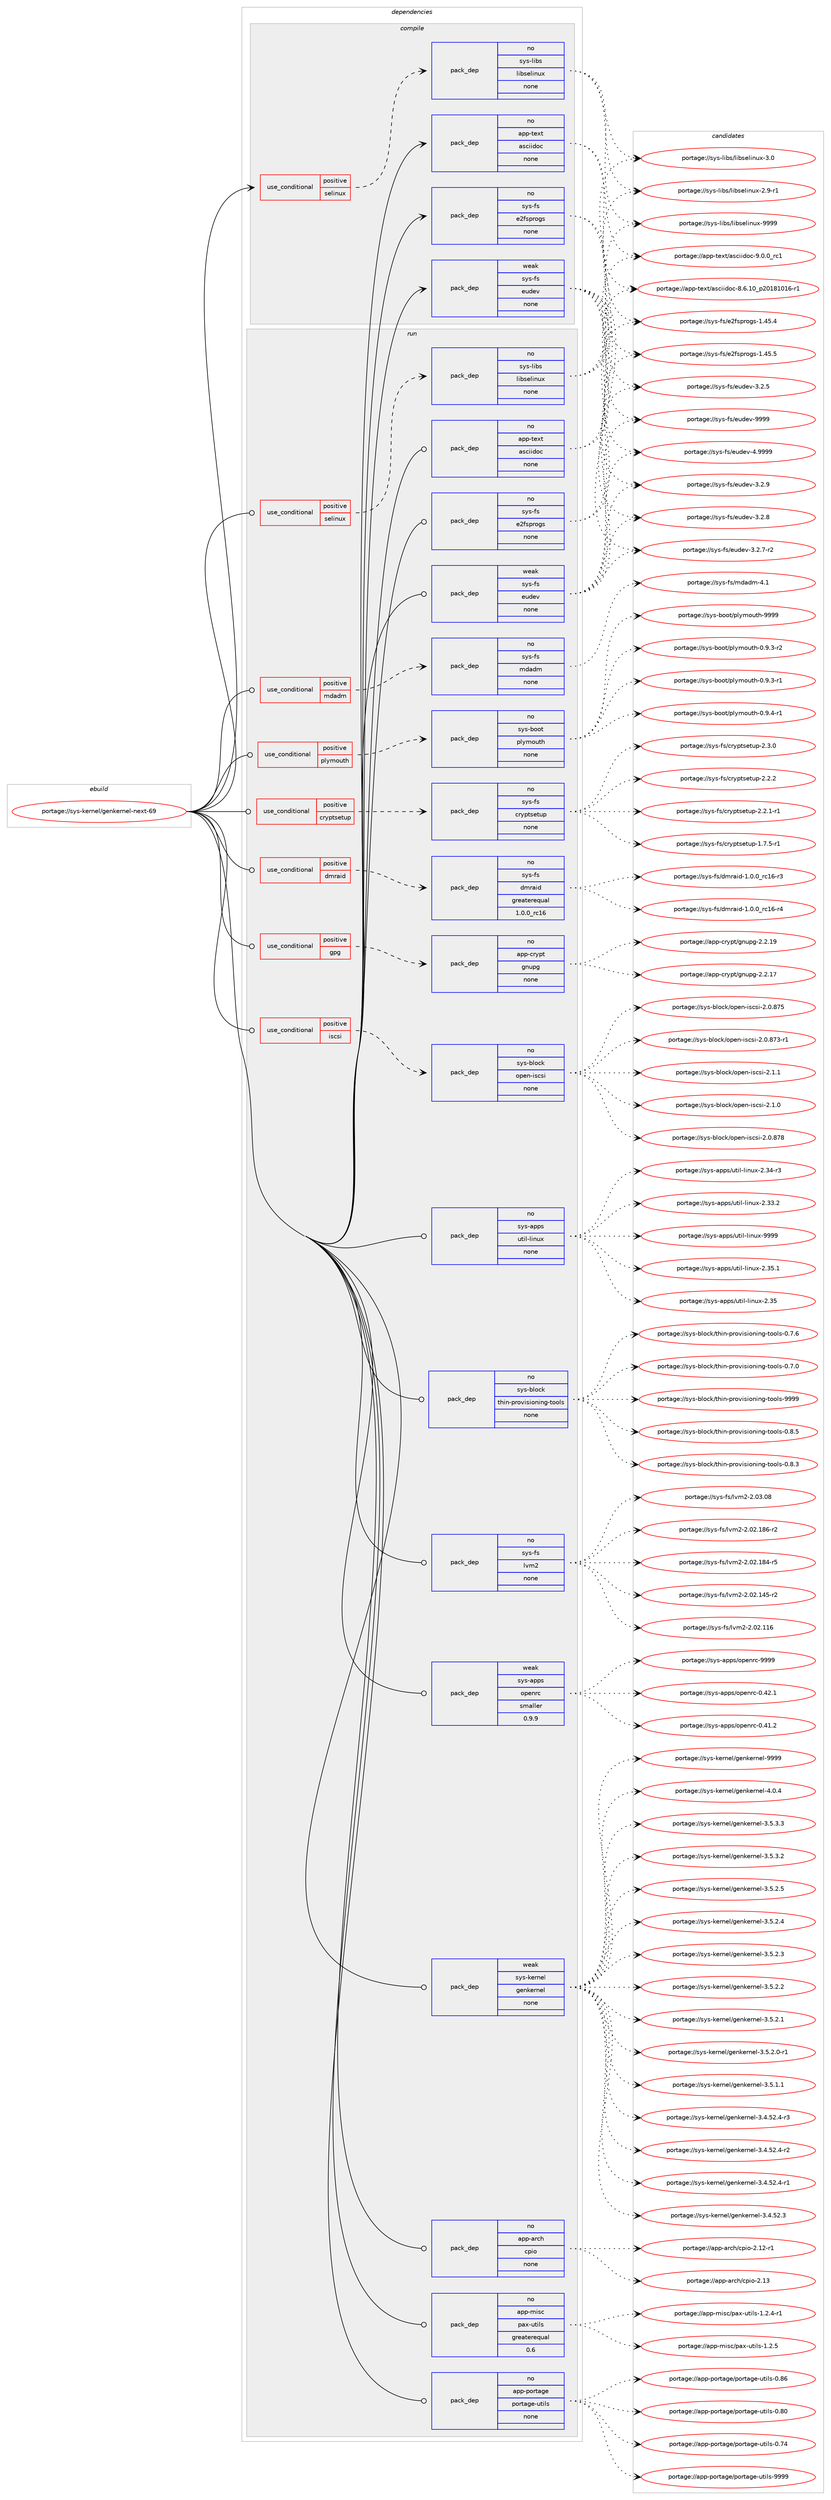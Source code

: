 digraph prolog {

# *************
# Graph options
# *************

newrank=true;
concentrate=true;
compound=true;
graph [rankdir=LR,fontname=Helvetica,fontsize=10,ranksep=1.5];#, ranksep=2.5, nodesep=0.2];
edge  [arrowhead=vee];
node  [fontname=Helvetica,fontsize=10];

# **********
# The ebuild
# **********

subgraph cluster_leftcol {
color=gray;
rank=same;
label=<<i>ebuild</i>>;
id [label="portage://sys-kernel/genkernel-next-69", color=red, width=4, href="../sys-kernel/genkernel-next-69.svg"];
}

# ****************
# The dependencies
# ****************

subgraph cluster_midcol {
color=gray;
label=<<i>dependencies</i>>;
subgraph cluster_compile {
fillcolor="#eeeeee";
style=filled;
label=<<i>compile</i>>;
subgraph cond3524 {
dependency22767 [label=<<TABLE BORDER="0" CELLBORDER="1" CELLSPACING="0" CELLPADDING="4"><TR><TD ROWSPAN="3" CELLPADDING="10">use_conditional</TD></TR><TR><TD>positive</TD></TR><TR><TD>selinux</TD></TR></TABLE>>, shape=none, color=red];
subgraph pack18634 {
dependency22768 [label=<<TABLE BORDER="0" CELLBORDER="1" CELLSPACING="0" CELLPADDING="4" WIDTH="220"><TR><TD ROWSPAN="6" CELLPADDING="30">pack_dep</TD></TR><TR><TD WIDTH="110">no</TD></TR><TR><TD>sys-libs</TD></TR><TR><TD>libselinux</TD></TR><TR><TD>none</TD></TR><TR><TD></TD></TR></TABLE>>, shape=none, color=blue];
}
dependency22767:e -> dependency22768:w [weight=20,style="dashed",arrowhead="vee"];
}
id:e -> dependency22767:w [weight=20,style="solid",arrowhead="vee"];
subgraph pack18635 {
dependency22769 [label=<<TABLE BORDER="0" CELLBORDER="1" CELLSPACING="0" CELLPADDING="4" WIDTH="220"><TR><TD ROWSPAN="6" CELLPADDING="30">pack_dep</TD></TR><TR><TD WIDTH="110">no</TD></TR><TR><TD>app-text</TD></TR><TR><TD>asciidoc</TD></TR><TR><TD>none</TD></TR><TR><TD></TD></TR></TABLE>>, shape=none, color=blue];
}
id:e -> dependency22769:w [weight=20,style="solid",arrowhead="vee"];
subgraph pack18636 {
dependency22770 [label=<<TABLE BORDER="0" CELLBORDER="1" CELLSPACING="0" CELLPADDING="4" WIDTH="220"><TR><TD ROWSPAN="6" CELLPADDING="30">pack_dep</TD></TR><TR><TD WIDTH="110">no</TD></TR><TR><TD>sys-fs</TD></TR><TR><TD>e2fsprogs</TD></TR><TR><TD>none</TD></TR><TR><TD></TD></TR></TABLE>>, shape=none, color=blue];
}
id:e -> dependency22770:w [weight=20,style="solid",arrowhead="vee"];
subgraph pack18637 {
dependency22771 [label=<<TABLE BORDER="0" CELLBORDER="1" CELLSPACING="0" CELLPADDING="4" WIDTH="220"><TR><TD ROWSPAN="6" CELLPADDING="30">pack_dep</TD></TR><TR><TD WIDTH="110">weak</TD></TR><TR><TD>sys-fs</TD></TR><TR><TD>eudev</TD></TR><TR><TD>none</TD></TR><TR><TD></TD></TR></TABLE>>, shape=none, color=blue];
}
id:e -> dependency22771:w [weight=20,style="solid",arrowhead="vee"];
}
subgraph cluster_compileandrun {
fillcolor="#eeeeee";
style=filled;
label=<<i>compile and run</i>>;
}
subgraph cluster_run {
fillcolor="#eeeeee";
style=filled;
label=<<i>run</i>>;
subgraph cond3525 {
dependency22772 [label=<<TABLE BORDER="0" CELLBORDER="1" CELLSPACING="0" CELLPADDING="4"><TR><TD ROWSPAN="3" CELLPADDING="10">use_conditional</TD></TR><TR><TD>positive</TD></TR><TR><TD>cryptsetup</TD></TR></TABLE>>, shape=none, color=red];
subgraph pack18638 {
dependency22773 [label=<<TABLE BORDER="0" CELLBORDER="1" CELLSPACING="0" CELLPADDING="4" WIDTH="220"><TR><TD ROWSPAN="6" CELLPADDING="30">pack_dep</TD></TR><TR><TD WIDTH="110">no</TD></TR><TR><TD>sys-fs</TD></TR><TR><TD>cryptsetup</TD></TR><TR><TD>none</TD></TR><TR><TD></TD></TR></TABLE>>, shape=none, color=blue];
}
dependency22772:e -> dependency22773:w [weight=20,style="dashed",arrowhead="vee"];
}
id:e -> dependency22772:w [weight=20,style="solid",arrowhead="odot"];
subgraph cond3526 {
dependency22774 [label=<<TABLE BORDER="0" CELLBORDER="1" CELLSPACING="0" CELLPADDING="4"><TR><TD ROWSPAN="3" CELLPADDING="10">use_conditional</TD></TR><TR><TD>positive</TD></TR><TR><TD>dmraid</TD></TR></TABLE>>, shape=none, color=red];
subgraph pack18639 {
dependency22775 [label=<<TABLE BORDER="0" CELLBORDER="1" CELLSPACING="0" CELLPADDING="4" WIDTH="220"><TR><TD ROWSPAN="6" CELLPADDING="30">pack_dep</TD></TR><TR><TD WIDTH="110">no</TD></TR><TR><TD>sys-fs</TD></TR><TR><TD>dmraid</TD></TR><TR><TD>greaterequal</TD></TR><TR><TD>1.0.0_rc16</TD></TR></TABLE>>, shape=none, color=blue];
}
dependency22774:e -> dependency22775:w [weight=20,style="dashed",arrowhead="vee"];
}
id:e -> dependency22774:w [weight=20,style="solid",arrowhead="odot"];
subgraph cond3527 {
dependency22776 [label=<<TABLE BORDER="0" CELLBORDER="1" CELLSPACING="0" CELLPADDING="4"><TR><TD ROWSPAN="3" CELLPADDING="10">use_conditional</TD></TR><TR><TD>positive</TD></TR><TR><TD>gpg</TD></TR></TABLE>>, shape=none, color=red];
subgraph pack18640 {
dependency22777 [label=<<TABLE BORDER="0" CELLBORDER="1" CELLSPACING="0" CELLPADDING="4" WIDTH="220"><TR><TD ROWSPAN="6" CELLPADDING="30">pack_dep</TD></TR><TR><TD WIDTH="110">no</TD></TR><TR><TD>app-crypt</TD></TR><TR><TD>gnupg</TD></TR><TR><TD>none</TD></TR><TR><TD></TD></TR></TABLE>>, shape=none, color=blue];
}
dependency22776:e -> dependency22777:w [weight=20,style="dashed",arrowhead="vee"];
}
id:e -> dependency22776:w [weight=20,style="solid",arrowhead="odot"];
subgraph cond3528 {
dependency22778 [label=<<TABLE BORDER="0" CELLBORDER="1" CELLSPACING="0" CELLPADDING="4"><TR><TD ROWSPAN="3" CELLPADDING="10">use_conditional</TD></TR><TR><TD>positive</TD></TR><TR><TD>iscsi</TD></TR></TABLE>>, shape=none, color=red];
subgraph pack18641 {
dependency22779 [label=<<TABLE BORDER="0" CELLBORDER="1" CELLSPACING="0" CELLPADDING="4" WIDTH="220"><TR><TD ROWSPAN="6" CELLPADDING="30">pack_dep</TD></TR><TR><TD WIDTH="110">no</TD></TR><TR><TD>sys-block</TD></TR><TR><TD>open-iscsi</TD></TR><TR><TD>none</TD></TR><TR><TD></TD></TR></TABLE>>, shape=none, color=blue];
}
dependency22778:e -> dependency22779:w [weight=20,style="dashed",arrowhead="vee"];
}
id:e -> dependency22778:w [weight=20,style="solid",arrowhead="odot"];
subgraph cond3529 {
dependency22780 [label=<<TABLE BORDER="0" CELLBORDER="1" CELLSPACING="0" CELLPADDING="4"><TR><TD ROWSPAN="3" CELLPADDING="10">use_conditional</TD></TR><TR><TD>positive</TD></TR><TR><TD>mdadm</TD></TR></TABLE>>, shape=none, color=red];
subgraph pack18642 {
dependency22781 [label=<<TABLE BORDER="0" CELLBORDER="1" CELLSPACING="0" CELLPADDING="4" WIDTH="220"><TR><TD ROWSPAN="6" CELLPADDING="30">pack_dep</TD></TR><TR><TD WIDTH="110">no</TD></TR><TR><TD>sys-fs</TD></TR><TR><TD>mdadm</TD></TR><TR><TD>none</TD></TR><TR><TD></TD></TR></TABLE>>, shape=none, color=blue];
}
dependency22780:e -> dependency22781:w [weight=20,style="dashed",arrowhead="vee"];
}
id:e -> dependency22780:w [weight=20,style="solid",arrowhead="odot"];
subgraph cond3530 {
dependency22782 [label=<<TABLE BORDER="0" CELLBORDER="1" CELLSPACING="0" CELLPADDING="4"><TR><TD ROWSPAN="3" CELLPADDING="10">use_conditional</TD></TR><TR><TD>positive</TD></TR><TR><TD>plymouth</TD></TR></TABLE>>, shape=none, color=red];
subgraph pack18643 {
dependency22783 [label=<<TABLE BORDER="0" CELLBORDER="1" CELLSPACING="0" CELLPADDING="4" WIDTH="220"><TR><TD ROWSPAN="6" CELLPADDING="30">pack_dep</TD></TR><TR><TD WIDTH="110">no</TD></TR><TR><TD>sys-boot</TD></TR><TR><TD>plymouth</TD></TR><TR><TD>none</TD></TR><TR><TD></TD></TR></TABLE>>, shape=none, color=blue];
}
dependency22782:e -> dependency22783:w [weight=20,style="dashed",arrowhead="vee"];
}
id:e -> dependency22782:w [weight=20,style="solid",arrowhead="odot"];
subgraph cond3531 {
dependency22784 [label=<<TABLE BORDER="0" CELLBORDER="1" CELLSPACING="0" CELLPADDING="4"><TR><TD ROWSPAN="3" CELLPADDING="10">use_conditional</TD></TR><TR><TD>positive</TD></TR><TR><TD>selinux</TD></TR></TABLE>>, shape=none, color=red];
subgraph pack18644 {
dependency22785 [label=<<TABLE BORDER="0" CELLBORDER="1" CELLSPACING="0" CELLPADDING="4" WIDTH="220"><TR><TD ROWSPAN="6" CELLPADDING="30">pack_dep</TD></TR><TR><TD WIDTH="110">no</TD></TR><TR><TD>sys-libs</TD></TR><TR><TD>libselinux</TD></TR><TR><TD>none</TD></TR><TR><TD></TD></TR></TABLE>>, shape=none, color=blue];
}
dependency22784:e -> dependency22785:w [weight=20,style="dashed",arrowhead="vee"];
}
id:e -> dependency22784:w [weight=20,style="solid",arrowhead="odot"];
subgraph pack18645 {
dependency22786 [label=<<TABLE BORDER="0" CELLBORDER="1" CELLSPACING="0" CELLPADDING="4" WIDTH="220"><TR><TD ROWSPAN="6" CELLPADDING="30">pack_dep</TD></TR><TR><TD WIDTH="110">no</TD></TR><TR><TD>app-arch</TD></TR><TR><TD>cpio</TD></TR><TR><TD>none</TD></TR><TR><TD></TD></TR></TABLE>>, shape=none, color=blue];
}
id:e -> dependency22786:w [weight=20,style="solid",arrowhead="odot"];
subgraph pack18646 {
dependency22787 [label=<<TABLE BORDER="0" CELLBORDER="1" CELLSPACING="0" CELLPADDING="4" WIDTH="220"><TR><TD ROWSPAN="6" CELLPADDING="30">pack_dep</TD></TR><TR><TD WIDTH="110">no</TD></TR><TR><TD>app-misc</TD></TR><TR><TD>pax-utils</TD></TR><TR><TD>greaterequal</TD></TR><TR><TD>0.6</TD></TR></TABLE>>, shape=none, color=blue];
}
id:e -> dependency22787:w [weight=20,style="solid",arrowhead="odot"];
subgraph pack18647 {
dependency22788 [label=<<TABLE BORDER="0" CELLBORDER="1" CELLSPACING="0" CELLPADDING="4" WIDTH="220"><TR><TD ROWSPAN="6" CELLPADDING="30">pack_dep</TD></TR><TR><TD WIDTH="110">no</TD></TR><TR><TD>app-portage</TD></TR><TR><TD>portage-utils</TD></TR><TR><TD>none</TD></TR><TR><TD></TD></TR></TABLE>>, shape=none, color=blue];
}
id:e -> dependency22788:w [weight=20,style="solid",arrowhead="odot"];
subgraph pack18648 {
dependency22789 [label=<<TABLE BORDER="0" CELLBORDER="1" CELLSPACING="0" CELLPADDING="4" WIDTH="220"><TR><TD ROWSPAN="6" CELLPADDING="30">pack_dep</TD></TR><TR><TD WIDTH="110">no</TD></TR><TR><TD>app-text</TD></TR><TR><TD>asciidoc</TD></TR><TR><TD>none</TD></TR><TR><TD></TD></TR></TABLE>>, shape=none, color=blue];
}
id:e -> dependency22789:w [weight=20,style="solid",arrowhead="odot"];
subgraph pack18649 {
dependency22790 [label=<<TABLE BORDER="0" CELLBORDER="1" CELLSPACING="0" CELLPADDING="4" WIDTH="220"><TR><TD ROWSPAN="6" CELLPADDING="30">pack_dep</TD></TR><TR><TD WIDTH="110">no</TD></TR><TR><TD>sys-apps</TD></TR><TR><TD>util-linux</TD></TR><TR><TD>none</TD></TR><TR><TD></TD></TR></TABLE>>, shape=none, color=blue];
}
id:e -> dependency22790:w [weight=20,style="solid",arrowhead="odot"];
subgraph pack18650 {
dependency22791 [label=<<TABLE BORDER="0" CELLBORDER="1" CELLSPACING="0" CELLPADDING="4" WIDTH="220"><TR><TD ROWSPAN="6" CELLPADDING="30">pack_dep</TD></TR><TR><TD WIDTH="110">no</TD></TR><TR><TD>sys-block</TD></TR><TR><TD>thin-provisioning-tools</TD></TR><TR><TD>none</TD></TR><TR><TD></TD></TR></TABLE>>, shape=none, color=blue];
}
id:e -> dependency22791:w [weight=20,style="solid",arrowhead="odot"];
subgraph pack18651 {
dependency22792 [label=<<TABLE BORDER="0" CELLBORDER="1" CELLSPACING="0" CELLPADDING="4" WIDTH="220"><TR><TD ROWSPAN="6" CELLPADDING="30">pack_dep</TD></TR><TR><TD WIDTH="110">no</TD></TR><TR><TD>sys-fs</TD></TR><TR><TD>e2fsprogs</TD></TR><TR><TD>none</TD></TR><TR><TD></TD></TR></TABLE>>, shape=none, color=blue];
}
id:e -> dependency22792:w [weight=20,style="solid",arrowhead="odot"];
subgraph pack18652 {
dependency22793 [label=<<TABLE BORDER="0" CELLBORDER="1" CELLSPACING="0" CELLPADDING="4" WIDTH="220"><TR><TD ROWSPAN="6" CELLPADDING="30">pack_dep</TD></TR><TR><TD WIDTH="110">no</TD></TR><TR><TD>sys-fs</TD></TR><TR><TD>lvm2</TD></TR><TR><TD>none</TD></TR><TR><TD></TD></TR></TABLE>>, shape=none, color=blue];
}
id:e -> dependency22793:w [weight=20,style="solid",arrowhead="odot"];
subgraph pack18653 {
dependency22794 [label=<<TABLE BORDER="0" CELLBORDER="1" CELLSPACING="0" CELLPADDING="4" WIDTH="220"><TR><TD ROWSPAN="6" CELLPADDING="30">pack_dep</TD></TR><TR><TD WIDTH="110">weak</TD></TR><TR><TD>sys-apps</TD></TR><TR><TD>openrc</TD></TR><TR><TD>smaller</TD></TR><TR><TD>0.9.9</TD></TR></TABLE>>, shape=none, color=blue];
}
id:e -> dependency22794:w [weight=20,style="solid",arrowhead="odot"];
subgraph pack18654 {
dependency22795 [label=<<TABLE BORDER="0" CELLBORDER="1" CELLSPACING="0" CELLPADDING="4" WIDTH="220"><TR><TD ROWSPAN="6" CELLPADDING="30">pack_dep</TD></TR><TR><TD WIDTH="110">weak</TD></TR><TR><TD>sys-fs</TD></TR><TR><TD>eudev</TD></TR><TR><TD>none</TD></TR><TR><TD></TD></TR></TABLE>>, shape=none, color=blue];
}
id:e -> dependency22795:w [weight=20,style="solid",arrowhead="odot"];
subgraph pack18655 {
dependency22796 [label=<<TABLE BORDER="0" CELLBORDER="1" CELLSPACING="0" CELLPADDING="4" WIDTH="220"><TR><TD ROWSPAN="6" CELLPADDING="30">pack_dep</TD></TR><TR><TD WIDTH="110">weak</TD></TR><TR><TD>sys-kernel</TD></TR><TR><TD>genkernel</TD></TR><TR><TD>none</TD></TR><TR><TD></TD></TR></TABLE>>, shape=none, color=blue];
}
id:e -> dependency22796:w [weight=20,style="solid",arrowhead="odot"];
}
}

# **************
# The candidates
# **************

subgraph cluster_choices {
rank=same;
color=gray;
label=<<i>candidates</i>>;

subgraph choice18634 {
color=black;
nodesep=1;
choice115121115451081059811547108105981151011081051101171204557575757 [label="portage://sys-libs/libselinux-9999", color=red, width=4,href="../sys-libs/libselinux-9999.svg"];
choice1151211154510810598115471081059811510110810511011712045514648 [label="portage://sys-libs/libselinux-3.0", color=red, width=4,href="../sys-libs/libselinux-3.0.svg"];
choice11512111545108105981154710810598115101108105110117120455046574511449 [label="portage://sys-libs/libselinux-2.9-r1", color=red, width=4,href="../sys-libs/libselinux-2.9-r1.svg"];
dependency22768:e -> choice115121115451081059811547108105981151011081051101171204557575757:w [style=dotted,weight="100"];
dependency22768:e -> choice1151211154510810598115471081059811510110810511011712045514648:w [style=dotted,weight="100"];
dependency22768:e -> choice11512111545108105981154710810598115101108105110117120455046574511449:w [style=dotted,weight="100"];
}
subgraph choice18635 {
color=black;
nodesep=1;
choice971121124511610112011647971159910510510011199455746484648951149949 [label="portage://app-text/asciidoc-9.0.0_rc1", color=red, width=4,href="../app-text/asciidoc-9.0.0_rc1.svg"];
choice971121124511610112011647971159910510510011199455646544649489511250484956494849544511449 [label="portage://app-text/asciidoc-8.6.10_p20181016-r1", color=red, width=4,href="../app-text/asciidoc-8.6.10_p20181016-r1.svg"];
dependency22769:e -> choice971121124511610112011647971159910510510011199455746484648951149949:w [style=dotted,weight="100"];
dependency22769:e -> choice971121124511610112011647971159910510510011199455646544649489511250484956494849544511449:w [style=dotted,weight="100"];
}
subgraph choice18636 {
color=black;
nodesep=1;
choice11512111545102115471015010211511211411110311545494652534653 [label="portage://sys-fs/e2fsprogs-1.45.5", color=red, width=4,href="../sys-fs/e2fsprogs-1.45.5.svg"];
choice11512111545102115471015010211511211411110311545494652534652 [label="portage://sys-fs/e2fsprogs-1.45.4", color=red, width=4,href="../sys-fs/e2fsprogs-1.45.4.svg"];
dependency22770:e -> choice11512111545102115471015010211511211411110311545494652534653:w [style=dotted,weight="100"];
dependency22770:e -> choice11512111545102115471015010211511211411110311545494652534652:w [style=dotted,weight="100"];
}
subgraph choice18637 {
color=black;
nodesep=1;
choice11512111545102115471011171001011184557575757 [label="portage://sys-fs/eudev-9999", color=red, width=4,href="../sys-fs/eudev-9999.svg"];
choice115121115451021154710111710010111845524657575757 [label="portage://sys-fs/eudev-4.9999", color=red, width=4,href="../sys-fs/eudev-4.9999.svg"];
choice1151211154510211547101117100101118455146504657 [label="portage://sys-fs/eudev-3.2.9", color=red, width=4,href="../sys-fs/eudev-3.2.9.svg"];
choice1151211154510211547101117100101118455146504656 [label="portage://sys-fs/eudev-3.2.8", color=red, width=4,href="../sys-fs/eudev-3.2.8.svg"];
choice11512111545102115471011171001011184551465046554511450 [label="portage://sys-fs/eudev-3.2.7-r2", color=red, width=4,href="../sys-fs/eudev-3.2.7-r2.svg"];
choice1151211154510211547101117100101118455146504653 [label="portage://sys-fs/eudev-3.2.5", color=red, width=4,href="../sys-fs/eudev-3.2.5.svg"];
dependency22771:e -> choice11512111545102115471011171001011184557575757:w [style=dotted,weight="100"];
dependency22771:e -> choice115121115451021154710111710010111845524657575757:w [style=dotted,weight="100"];
dependency22771:e -> choice1151211154510211547101117100101118455146504657:w [style=dotted,weight="100"];
dependency22771:e -> choice1151211154510211547101117100101118455146504656:w [style=dotted,weight="100"];
dependency22771:e -> choice11512111545102115471011171001011184551465046554511450:w [style=dotted,weight="100"];
dependency22771:e -> choice1151211154510211547101117100101118455146504653:w [style=dotted,weight="100"];
}
subgraph choice18638 {
color=black;
nodesep=1;
choice115121115451021154799114121112116115101116117112455046514648 [label="portage://sys-fs/cryptsetup-2.3.0", color=red, width=4,href="../sys-fs/cryptsetup-2.3.0.svg"];
choice115121115451021154799114121112116115101116117112455046504650 [label="portage://sys-fs/cryptsetup-2.2.2", color=red, width=4,href="../sys-fs/cryptsetup-2.2.2.svg"];
choice1151211154510211547991141211121161151011161171124550465046494511449 [label="portage://sys-fs/cryptsetup-2.2.1-r1", color=red, width=4,href="../sys-fs/cryptsetup-2.2.1-r1.svg"];
choice1151211154510211547991141211121161151011161171124549465546534511449 [label="portage://sys-fs/cryptsetup-1.7.5-r1", color=red, width=4,href="../sys-fs/cryptsetup-1.7.5-r1.svg"];
dependency22773:e -> choice115121115451021154799114121112116115101116117112455046514648:w [style=dotted,weight="100"];
dependency22773:e -> choice115121115451021154799114121112116115101116117112455046504650:w [style=dotted,weight="100"];
dependency22773:e -> choice1151211154510211547991141211121161151011161171124550465046494511449:w [style=dotted,weight="100"];
dependency22773:e -> choice1151211154510211547991141211121161151011161171124549465546534511449:w [style=dotted,weight="100"];
}
subgraph choice18639 {
color=black;
nodesep=1;
choice115121115451021154710010911497105100454946484648951149949544511452 [label="portage://sys-fs/dmraid-1.0.0_rc16-r4", color=red, width=4,href="../sys-fs/dmraid-1.0.0_rc16-r4.svg"];
choice115121115451021154710010911497105100454946484648951149949544511451 [label="portage://sys-fs/dmraid-1.0.0_rc16-r3", color=red, width=4,href="../sys-fs/dmraid-1.0.0_rc16-r3.svg"];
dependency22775:e -> choice115121115451021154710010911497105100454946484648951149949544511452:w [style=dotted,weight="100"];
dependency22775:e -> choice115121115451021154710010911497105100454946484648951149949544511451:w [style=dotted,weight="100"];
}
subgraph choice18640 {
color=black;
nodesep=1;
choice9711211245991141211121164710311011711210345504650464957 [label="portage://app-crypt/gnupg-2.2.19", color=red, width=4,href="../app-crypt/gnupg-2.2.19.svg"];
choice9711211245991141211121164710311011711210345504650464955 [label="portage://app-crypt/gnupg-2.2.17", color=red, width=4,href="../app-crypt/gnupg-2.2.17.svg"];
dependency22777:e -> choice9711211245991141211121164710311011711210345504650464957:w [style=dotted,weight="100"];
dependency22777:e -> choice9711211245991141211121164710311011711210345504650464955:w [style=dotted,weight="100"];
}
subgraph choice18641 {
color=black;
nodesep=1;
choice115121115459810811199107471111121011104510511599115105455046494649 [label="portage://sys-block/open-iscsi-2.1.1", color=red, width=4,href="../sys-block/open-iscsi-2.1.1.svg"];
choice115121115459810811199107471111121011104510511599115105455046494648 [label="portage://sys-block/open-iscsi-2.1.0", color=red, width=4,href="../sys-block/open-iscsi-2.1.0.svg"];
choice1151211154598108111991074711111210111045105115991151054550464846565556 [label="portage://sys-block/open-iscsi-2.0.878", color=red, width=4,href="../sys-block/open-iscsi-2.0.878.svg"];
choice1151211154598108111991074711111210111045105115991151054550464846565553 [label="portage://sys-block/open-iscsi-2.0.875", color=red, width=4,href="../sys-block/open-iscsi-2.0.875.svg"];
choice11512111545981081119910747111112101110451051159911510545504648465655514511449 [label="portage://sys-block/open-iscsi-2.0.873-r1", color=red, width=4,href="../sys-block/open-iscsi-2.0.873-r1.svg"];
dependency22779:e -> choice115121115459810811199107471111121011104510511599115105455046494649:w [style=dotted,weight="100"];
dependency22779:e -> choice115121115459810811199107471111121011104510511599115105455046494648:w [style=dotted,weight="100"];
dependency22779:e -> choice1151211154598108111991074711111210111045105115991151054550464846565556:w [style=dotted,weight="100"];
dependency22779:e -> choice1151211154598108111991074711111210111045105115991151054550464846565553:w [style=dotted,weight="100"];
dependency22779:e -> choice11512111545981081119910747111112101110451051159911510545504648465655514511449:w [style=dotted,weight="100"];
}
subgraph choice18642 {
color=black;
nodesep=1;
choice11512111545102115471091009710010945524649 [label="portage://sys-fs/mdadm-4.1", color=red, width=4,href="../sys-fs/mdadm-4.1.svg"];
dependency22781:e -> choice11512111545102115471091009710010945524649:w [style=dotted,weight="100"];
}
subgraph choice18643 {
color=black;
nodesep=1;
choice1151211154598111111116471121081211091111171161044557575757 [label="portage://sys-boot/plymouth-9999", color=red, width=4,href="../sys-boot/plymouth-9999.svg"];
choice1151211154598111111116471121081211091111171161044548465746524511449 [label="portage://sys-boot/plymouth-0.9.4-r1", color=red, width=4,href="../sys-boot/plymouth-0.9.4-r1.svg"];
choice1151211154598111111116471121081211091111171161044548465746514511450 [label="portage://sys-boot/plymouth-0.9.3-r2", color=red, width=4,href="../sys-boot/plymouth-0.9.3-r2.svg"];
choice1151211154598111111116471121081211091111171161044548465746514511449 [label="portage://sys-boot/plymouth-0.9.3-r1", color=red, width=4,href="../sys-boot/plymouth-0.9.3-r1.svg"];
dependency22783:e -> choice1151211154598111111116471121081211091111171161044557575757:w [style=dotted,weight="100"];
dependency22783:e -> choice1151211154598111111116471121081211091111171161044548465746524511449:w [style=dotted,weight="100"];
dependency22783:e -> choice1151211154598111111116471121081211091111171161044548465746514511450:w [style=dotted,weight="100"];
dependency22783:e -> choice1151211154598111111116471121081211091111171161044548465746514511449:w [style=dotted,weight="100"];
}
subgraph choice18644 {
color=black;
nodesep=1;
choice115121115451081059811547108105981151011081051101171204557575757 [label="portage://sys-libs/libselinux-9999", color=red, width=4,href="../sys-libs/libselinux-9999.svg"];
choice1151211154510810598115471081059811510110810511011712045514648 [label="portage://sys-libs/libselinux-3.0", color=red, width=4,href="../sys-libs/libselinux-3.0.svg"];
choice11512111545108105981154710810598115101108105110117120455046574511449 [label="portage://sys-libs/libselinux-2.9-r1", color=red, width=4,href="../sys-libs/libselinux-2.9-r1.svg"];
dependency22785:e -> choice115121115451081059811547108105981151011081051101171204557575757:w [style=dotted,weight="100"];
dependency22785:e -> choice1151211154510810598115471081059811510110810511011712045514648:w [style=dotted,weight="100"];
dependency22785:e -> choice11512111545108105981154710810598115101108105110117120455046574511449:w [style=dotted,weight="100"];
}
subgraph choice18645 {
color=black;
nodesep=1;
choice9711211245971149910447991121051114550464951 [label="portage://app-arch/cpio-2.13", color=red, width=4,href="../app-arch/cpio-2.13.svg"];
choice97112112459711499104479911210511145504649504511449 [label="portage://app-arch/cpio-2.12-r1", color=red, width=4,href="../app-arch/cpio-2.12-r1.svg"];
dependency22786:e -> choice9711211245971149910447991121051114550464951:w [style=dotted,weight="100"];
dependency22786:e -> choice97112112459711499104479911210511145504649504511449:w [style=dotted,weight="100"];
}
subgraph choice18646 {
color=black;
nodesep=1;
choice971121124510910511599471129712045117116105108115454946504653 [label="portage://app-misc/pax-utils-1.2.5", color=red, width=4,href="../app-misc/pax-utils-1.2.5.svg"];
choice9711211245109105115994711297120451171161051081154549465046524511449 [label="portage://app-misc/pax-utils-1.2.4-r1", color=red, width=4,href="../app-misc/pax-utils-1.2.4-r1.svg"];
dependency22787:e -> choice971121124510910511599471129712045117116105108115454946504653:w [style=dotted,weight="100"];
dependency22787:e -> choice9711211245109105115994711297120451171161051081154549465046524511449:w [style=dotted,weight="100"];
}
subgraph choice18647 {
color=black;
nodesep=1;
choice9711211245112111114116971031014711211111411697103101451171161051081154557575757 [label="portage://app-portage/portage-utils-9999", color=red, width=4,href="../app-portage/portage-utils-9999.svg"];
choice9711211245112111114116971031014711211111411697103101451171161051081154548465654 [label="portage://app-portage/portage-utils-0.86", color=red, width=4,href="../app-portage/portage-utils-0.86.svg"];
choice9711211245112111114116971031014711211111411697103101451171161051081154548465648 [label="portage://app-portage/portage-utils-0.80", color=red, width=4,href="../app-portage/portage-utils-0.80.svg"];
choice9711211245112111114116971031014711211111411697103101451171161051081154548465552 [label="portage://app-portage/portage-utils-0.74", color=red, width=4,href="../app-portage/portage-utils-0.74.svg"];
dependency22788:e -> choice9711211245112111114116971031014711211111411697103101451171161051081154557575757:w [style=dotted,weight="100"];
dependency22788:e -> choice9711211245112111114116971031014711211111411697103101451171161051081154548465654:w [style=dotted,weight="100"];
dependency22788:e -> choice9711211245112111114116971031014711211111411697103101451171161051081154548465648:w [style=dotted,weight="100"];
dependency22788:e -> choice9711211245112111114116971031014711211111411697103101451171161051081154548465552:w [style=dotted,weight="100"];
}
subgraph choice18648 {
color=black;
nodesep=1;
choice971121124511610112011647971159910510510011199455746484648951149949 [label="portage://app-text/asciidoc-9.0.0_rc1", color=red, width=4,href="../app-text/asciidoc-9.0.0_rc1.svg"];
choice971121124511610112011647971159910510510011199455646544649489511250484956494849544511449 [label="portage://app-text/asciidoc-8.6.10_p20181016-r1", color=red, width=4,href="../app-text/asciidoc-8.6.10_p20181016-r1.svg"];
dependency22789:e -> choice971121124511610112011647971159910510510011199455746484648951149949:w [style=dotted,weight="100"];
dependency22789:e -> choice971121124511610112011647971159910510510011199455646544649489511250484956494849544511449:w [style=dotted,weight="100"];
}
subgraph choice18649 {
color=black;
nodesep=1;
choice115121115459711211211547117116105108451081051101171204557575757 [label="portage://sys-apps/util-linux-9999", color=red, width=4,href="../sys-apps/util-linux-9999.svg"];
choice1151211154597112112115471171161051084510810511011712045504651534649 [label="portage://sys-apps/util-linux-2.35.1", color=red, width=4,href="../sys-apps/util-linux-2.35.1.svg"];
choice115121115459711211211547117116105108451081051101171204550465153 [label="portage://sys-apps/util-linux-2.35", color=red, width=4,href="../sys-apps/util-linux-2.35.svg"];
choice1151211154597112112115471171161051084510810511011712045504651524511451 [label="portage://sys-apps/util-linux-2.34-r3", color=red, width=4,href="../sys-apps/util-linux-2.34-r3.svg"];
choice1151211154597112112115471171161051084510810511011712045504651514650 [label="portage://sys-apps/util-linux-2.33.2", color=red, width=4,href="../sys-apps/util-linux-2.33.2.svg"];
dependency22790:e -> choice115121115459711211211547117116105108451081051101171204557575757:w [style=dotted,weight="100"];
dependency22790:e -> choice1151211154597112112115471171161051084510810511011712045504651534649:w [style=dotted,weight="100"];
dependency22790:e -> choice115121115459711211211547117116105108451081051101171204550465153:w [style=dotted,weight="100"];
dependency22790:e -> choice1151211154597112112115471171161051084510810511011712045504651524511451:w [style=dotted,weight="100"];
dependency22790:e -> choice1151211154597112112115471171161051084510810511011712045504651514650:w [style=dotted,weight="100"];
}
subgraph choice18650 {
color=black;
nodesep=1;
choice1151211154598108111991074711610410511045112114111118105115105111110105110103451161111111081154557575757 [label="portage://sys-block/thin-provisioning-tools-9999", color=red, width=4,href="../sys-block/thin-provisioning-tools-9999.svg"];
choice115121115459810811199107471161041051104511211411111810511510511111010511010345116111111108115454846564653 [label="portage://sys-block/thin-provisioning-tools-0.8.5", color=red, width=4,href="../sys-block/thin-provisioning-tools-0.8.5.svg"];
choice115121115459810811199107471161041051104511211411111810511510511111010511010345116111111108115454846564651 [label="portage://sys-block/thin-provisioning-tools-0.8.3", color=red, width=4,href="../sys-block/thin-provisioning-tools-0.8.3.svg"];
choice115121115459810811199107471161041051104511211411111810511510511111010511010345116111111108115454846554654 [label="portage://sys-block/thin-provisioning-tools-0.7.6", color=red, width=4,href="../sys-block/thin-provisioning-tools-0.7.6.svg"];
choice115121115459810811199107471161041051104511211411111810511510511111010511010345116111111108115454846554648 [label="portage://sys-block/thin-provisioning-tools-0.7.0", color=red, width=4,href="../sys-block/thin-provisioning-tools-0.7.0.svg"];
dependency22791:e -> choice1151211154598108111991074711610410511045112114111118105115105111110105110103451161111111081154557575757:w [style=dotted,weight="100"];
dependency22791:e -> choice115121115459810811199107471161041051104511211411111810511510511111010511010345116111111108115454846564653:w [style=dotted,weight="100"];
dependency22791:e -> choice115121115459810811199107471161041051104511211411111810511510511111010511010345116111111108115454846564651:w [style=dotted,weight="100"];
dependency22791:e -> choice115121115459810811199107471161041051104511211411111810511510511111010511010345116111111108115454846554654:w [style=dotted,weight="100"];
dependency22791:e -> choice115121115459810811199107471161041051104511211411111810511510511111010511010345116111111108115454846554648:w [style=dotted,weight="100"];
}
subgraph choice18651 {
color=black;
nodesep=1;
choice11512111545102115471015010211511211411110311545494652534653 [label="portage://sys-fs/e2fsprogs-1.45.5", color=red, width=4,href="../sys-fs/e2fsprogs-1.45.5.svg"];
choice11512111545102115471015010211511211411110311545494652534652 [label="portage://sys-fs/e2fsprogs-1.45.4", color=red, width=4,href="../sys-fs/e2fsprogs-1.45.4.svg"];
dependency22792:e -> choice11512111545102115471015010211511211411110311545494652534653:w [style=dotted,weight="100"];
dependency22792:e -> choice11512111545102115471015010211511211411110311545494652534652:w [style=dotted,weight="100"];
}
subgraph choice18652 {
color=black;
nodesep=1;
choice1151211154510211547108118109504550464851464856 [label="portage://sys-fs/lvm2-2.03.08", color=red, width=4,href="../sys-fs/lvm2-2.03.08.svg"];
choice1151211154510211547108118109504550464850464956544511450 [label="portage://sys-fs/lvm2-2.02.186-r2", color=red, width=4,href="../sys-fs/lvm2-2.02.186-r2.svg"];
choice1151211154510211547108118109504550464850464956524511453 [label="portage://sys-fs/lvm2-2.02.184-r5", color=red, width=4,href="../sys-fs/lvm2-2.02.184-r5.svg"];
choice1151211154510211547108118109504550464850464952534511450 [label="portage://sys-fs/lvm2-2.02.145-r2", color=red, width=4,href="../sys-fs/lvm2-2.02.145-r2.svg"];
choice115121115451021154710811810950455046485046494954 [label="portage://sys-fs/lvm2-2.02.116", color=red, width=4,href="../sys-fs/lvm2-2.02.116.svg"];
dependency22793:e -> choice1151211154510211547108118109504550464851464856:w [style=dotted,weight="100"];
dependency22793:e -> choice1151211154510211547108118109504550464850464956544511450:w [style=dotted,weight="100"];
dependency22793:e -> choice1151211154510211547108118109504550464850464956524511453:w [style=dotted,weight="100"];
dependency22793:e -> choice1151211154510211547108118109504550464850464952534511450:w [style=dotted,weight="100"];
dependency22793:e -> choice115121115451021154710811810950455046485046494954:w [style=dotted,weight="100"];
}
subgraph choice18653 {
color=black;
nodesep=1;
choice115121115459711211211547111112101110114994557575757 [label="portage://sys-apps/openrc-9999", color=red, width=4,href="../sys-apps/openrc-9999.svg"];
choice1151211154597112112115471111121011101149945484652504649 [label="portage://sys-apps/openrc-0.42.1", color=red, width=4,href="../sys-apps/openrc-0.42.1.svg"];
choice1151211154597112112115471111121011101149945484652494650 [label="portage://sys-apps/openrc-0.41.2", color=red, width=4,href="../sys-apps/openrc-0.41.2.svg"];
dependency22794:e -> choice115121115459711211211547111112101110114994557575757:w [style=dotted,weight="100"];
dependency22794:e -> choice1151211154597112112115471111121011101149945484652504649:w [style=dotted,weight="100"];
dependency22794:e -> choice1151211154597112112115471111121011101149945484652494650:w [style=dotted,weight="100"];
}
subgraph choice18654 {
color=black;
nodesep=1;
choice11512111545102115471011171001011184557575757 [label="portage://sys-fs/eudev-9999", color=red, width=4,href="../sys-fs/eudev-9999.svg"];
choice115121115451021154710111710010111845524657575757 [label="portage://sys-fs/eudev-4.9999", color=red, width=4,href="../sys-fs/eudev-4.9999.svg"];
choice1151211154510211547101117100101118455146504657 [label="portage://sys-fs/eudev-3.2.9", color=red, width=4,href="../sys-fs/eudev-3.2.9.svg"];
choice1151211154510211547101117100101118455146504656 [label="portage://sys-fs/eudev-3.2.8", color=red, width=4,href="../sys-fs/eudev-3.2.8.svg"];
choice11512111545102115471011171001011184551465046554511450 [label="portage://sys-fs/eudev-3.2.7-r2", color=red, width=4,href="../sys-fs/eudev-3.2.7-r2.svg"];
choice1151211154510211547101117100101118455146504653 [label="portage://sys-fs/eudev-3.2.5", color=red, width=4,href="../sys-fs/eudev-3.2.5.svg"];
dependency22795:e -> choice11512111545102115471011171001011184557575757:w [style=dotted,weight="100"];
dependency22795:e -> choice115121115451021154710111710010111845524657575757:w [style=dotted,weight="100"];
dependency22795:e -> choice1151211154510211547101117100101118455146504657:w [style=dotted,weight="100"];
dependency22795:e -> choice1151211154510211547101117100101118455146504656:w [style=dotted,weight="100"];
dependency22795:e -> choice11512111545102115471011171001011184551465046554511450:w [style=dotted,weight="100"];
dependency22795:e -> choice1151211154510211547101117100101118455146504653:w [style=dotted,weight="100"];
}
subgraph choice18655 {
color=black;
nodesep=1;
choice11512111545107101114110101108471031011101071011141101011084557575757 [label="portage://sys-kernel/genkernel-9999", color=red, width=4,href="../sys-kernel/genkernel-9999.svg"];
choice1151211154510710111411010110847103101110107101114110101108455246484652 [label="portage://sys-kernel/genkernel-4.0.4", color=red, width=4,href="../sys-kernel/genkernel-4.0.4.svg"];
choice11512111545107101114110101108471031011101071011141101011084551465346514651 [label="portage://sys-kernel/genkernel-3.5.3.3", color=red, width=4,href="../sys-kernel/genkernel-3.5.3.3.svg"];
choice11512111545107101114110101108471031011101071011141101011084551465346514650 [label="portage://sys-kernel/genkernel-3.5.3.2", color=red, width=4,href="../sys-kernel/genkernel-3.5.3.2.svg"];
choice11512111545107101114110101108471031011101071011141101011084551465346504653 [label="portage://sys-kernel/genkernel-3.5.2.5", color=red, width=4,href="../sys-kernel/genkernel-3.5.2.5.svg"];
choice11512111545107101114110101108471031011101071011141101011084551465346504652 [label="portage://sys-kernel/genkernel-3.5.2.4", color=red, width=4,href="../sys-kernel/genkernel-3.5.2.4.svg"];
choice11512111545107101114110101108471031011101071011141101011084551465346504651 [label="portage://sys-kernel/genkernel-3.5.2.3", color=red, width=4,href="../sys-kernel/genkernel-3.5.2.3.svg"];
choice11512111545107101114110101108471031011101071011141101011084551465346504650 [label="portage://sys-kernel/genkernel-3.5.2.2", color=red, width=4,href="../sys-kernel/genkernel-3.5.2.2.svg"];
choice11512111545107101114110101108471031011101071011141101011084551465346504649 [label="portage://sys-kernel/genkernel-3.5.2.1", color=red, width=4,href="../sys-kernel/genkernel-3.5.2.1.svg"];
choice115121115451071011141101011084710310111010710111411010110845514653465046484511449 [label="portage://sys-kernel/genkernel-3.5.2.0-r1", color=red, width=4,href="../sys-kernel/genkernel-3.5.2.0-r1.svg"];
choice11512111545107101114110101108471031011101071011141101011084551465346494649 [label="portage://sys-kernel/genkernel-3.5.1.1", color=red, width=4,href="../sys-kernel/genkernel-3.5.1.1.svg"];
choice11512111545107101114110101108471031011101071011141101011084551465246535046524511451 [label="portage://sys-kernel/genkernel-3.4.52.4-r3", color=red, width=4,href="../sys-kernel/genkernel-3.4.52.4-r3.svg"];
choice11512111545107101114110101108471031011101071011141101011084551465246535046524511450 [label="portage://sys-kernel/genkernel-3.4.52.4-r2", color=red, width=4,href="../sys-kernel/genkernel-3.4.52.4-r2.svg"];
choice11512111545107101114110101108471031011101071011141101011084551465246535046524511449 [label="portage://sys-kernel/genkernel-3.4.52.4-r1", color=red, width=4,href="../sys-kernel/genkernel-3.4.52.4-r1.svg"];
choice1151211154510710111411010110847103101110107101114110101108455146524653504651 [label="portage://sys-kernel/genkernel-3.4.52.3", color=red, width=4,href="../sys-kernel/genkernel-3.4.52.3.svg"];
dependency22796:e -> choice11512111545107101114110101108471031011101071011141101011084557575757:w [style=dotted,weight="100"];
dependency22796:e -> choice1151211154510710111411010110847103101110107101114110101108455246484652:w [style=dotted,weight="100"];
dependency22796:e -> choice11512111545107101114110101108471031011101071011141101011084551465346514651:w [style=dotted,weight="100"];
dependency22796:e -> choice11512111545107101114110101108471031011101071011141101011084551465346514650:w [style=dotted,weight="100"];
dependency22796:e -> choice11512111545107101114110101108471031011101071011141101011084551465346504653:w [style=dotted,weight="100"];
dependency22796:e -> choice11512111545107101114110101108471031011101071011141101011084551465346504652:w [style=dotted,weight="100"];
dependency22796:e -> choice11512111545107101114110101108471031011101071011141101011084551465346504651:w [style=dotted,weight="100"];
dependency22796:e -> choice11512111545107101114110101108471031011101071011141101011084551465346504650:w [style=dotted,weight="100"];
dependency22796:e -> choice11512111545107101114110101108471031011101071011141101011084551465346504649:w [style=dotted,weight="100"];
dependency22796:e -> choice115121115451071011141101011084710310111010710111411010110845514653465046484511449:w [style=dotted,weight="100"];
dependency22796:e -> choice11512111545107101114110101108471031011101071011141101011084551465346494649:w [style=dotted,weight="100"];
dependency22796:e -> choice11512111545107101114110101108471031011101071011141101011084551465246535046524511451:w [style=dotted,weight="100"];
dependency22796:e -> choice11512111545107101114110101108471031011101071011141101011084551465246535046524511450:w [style=dotted,weight="100"];
dependency22796:e -> choice11512111545107101114110101108471031011101071011141101011084551465246535046524511449:w [style=dotted,weight="100"];
dependency22796:e -> choice1151211154510710111411010110847103101110107101114110101108455146524653504651:w [style=dotted,weight="100"];
}
}

}
